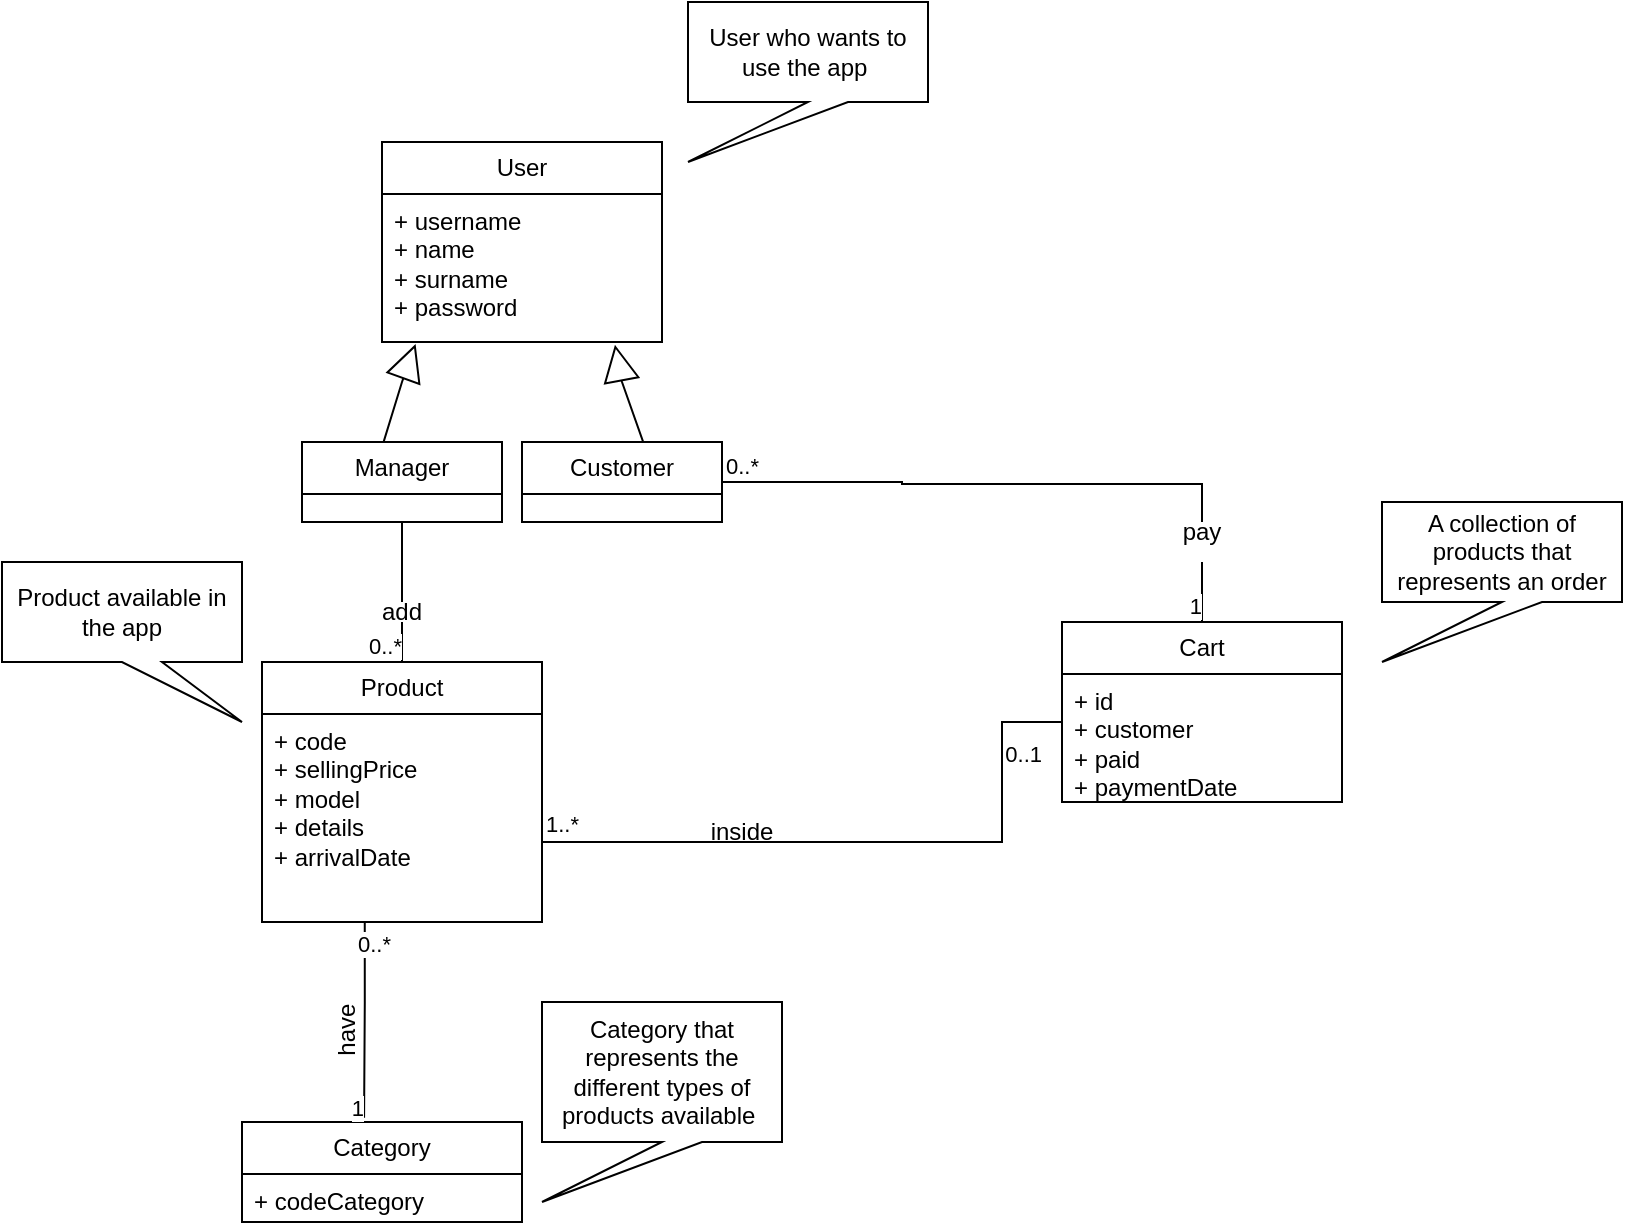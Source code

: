 <mxfile version="24.2.7" type="device">
  <diagram name="Pagina-1" id="eyBh3gkAwmocTufgaqOA">
    <mxGraphModel dx="2020" dy="758" grid="1" gridSize="10" guides="1" tooltips="1" connect="1" arrows="1" fold="1" page="1" pageScale="1" pageWidth="827" pageHeight="1169" math="0" shadow="0">
      <root>
        <mxCell id="0" />
        <mxCell id="1" parent="0" />
        <mxCell id="jbU1tyUAVSinDJjQ-zEJ-10" value="User" style="swimlane;fontStyle=0;childLayout=stackLayout;horizontal=1;startSize=26;fillColor=none;horizontalStack=0;resizeParent=1;resizeParentMax=0;resizeLast=0;collapsible=1;marginBottom=0;whiteSpace=wrap;html=1;" parent="1" vertex="1">
          <mxGeometry x="140" y="80" width="140" height="100" as="geometry" />
        </mxCell>
        <mxCell id="jbU1tyUAVSinDJjQ-zEJ-11" value="+ username&lt;div&gt;+ name&lt;/div&gt;&lt;div&gt;+ surname&lt;/div&gt;&lt;div&gt;+ password&lt;/div&gt;" style="text;strokeColor=none;fillColor=none;align=left;verticalAlign=top;spacingLeft=4;spacingRight=4;overflow=hidden;rotatable=0;points=[[0,0.5],[1,0.5]];portConstraint=eastwest;whiteSpace=wrap;html=1;" parent="jbU1tyUAVSinDJjQ-zEJ-10" vertex="1">
          <mxGeometry y="26" width="140" height="74" as="geometry" />
        </mxCell>
        <mxCell id="jbU1tyUAVSinDJjQ-zEJ-26" value="Customer" style="swimlane;fontStyle=0;childLayout=stackLayout;horizontal=1;startSize=26;fillColor=none;horizontalStack=0;resizeParent=1;resizeParentMax=0;resizeLast=0;collapsible=1;marginBottom=0;whiteSpace=wrap;html=1;" parent="1" vertex="1">
          <mxGeometry x="210" y="230" width="100" height="40" as="geometry" />
        </mxCell>
        <mxCell id="jbU1tyUAVSinDJjQ-zEJ-27" value="Manager" style="swimlane;fontStyle=0;childLayout=stackLayout;horizontal=1;startSize=26;fillColor=none;horizontalStack=0;resizeParent=1;resizeParentMax=0;resizeLast=0;collapsible=1;marginBottom=0;whiteSpace=wrap;html=1;" parent="1" vertex="1">
          <mxGeometry x="100" y="230" width="100" height="40" as="geometry" />
        </mxCell>
        <mxCell id="jbU1tyUAVSinDJjQ-zEJ-35" value="Product" style="swimlane;fontStyle=0;childLayout=stackLayout;horizontal=1;startSize=26;fillColor=none;horizontalStack=0;resizeParent=1;resizeParentMax=0;resizeLast=0;collapsible=1;marginBottom=0;whiteSpace=wrap;html=1;" parent="1" vertex="1">
          <mxGeometry x="80" y="340" width="140" height="130" as="geometry" />
        </mxCell>
        <mxCell id="jbU1tyUAVSinDJjQ-zEJ-36" value="+ code&lt;div&gt;+ sellingPrice&lt;/div&gt;&lt;div&gt;+ model&lt;/div&gt;&lt;div&gt;+ details&lt;/div&gt;&lt;div&gt;+ arrivalDate&lt;/div&gt;" style="text;strokeColor=none;fillColor=none;align=left;verticalAlign=top;spacingLeft=4;spacingRight=4;overflow=hidden;rotatable=0;points=[[0,0.5],[1,0.5]];portConstraint=eastwest;whiteSpace=wrap;html=1;" parent="jbU1tyUAVSinDJjQ-zEJ-35" vertex="1">
          <mxGeometry y="26" width="140" height="104" as="geometry" />
        </mxCell>
        <mxCell id="jbU1tyUAVSinDJjQ-zEJ-37" value="" style="endArrow=block;endSize=16;endFill=0;html=1;rounded=0;exitX=0.407;exitY=0.008;exitDx=0;exitDy=0;exitPerimeter=0;entryX=0.12;entryY=1.014;entryDx=0;entryDy=0;entryPerimeter=0;" parent="1" source="jbU1tyUAVSinDJjQ-zEJ-27" target="jbU1tyUAVSinDJjQ-zEJ-11" edge="1">
          <mxGeometry width="160" relative="1" as="geometry">
            <mxPoint x="140" y="200.23" as="sourcePoint" />
            <mxPoint x="230" y="200.0" as="targetPoint" />
            <Array as="points">
              <mxPoint x="150" y="200.0" />
            </Array>
          </mxGeometry>
        </mxCell>
        <mxCell id="jbU1tyUAVSinDJjQ-zEJ-38" value="" style="endArrow=block;endSize=16;endFill=0;html=1;rounded=0;exitX=0.607;exitY=0.007;exitDx=0;exitDy=0;exitPerimeter=0;entryX=0.832;entryY=1.019;entryDx=0;entryDy=0;entryPerimeter=0;" parent="1" source="jbU1tyUAVSinDJjQ-zEJ-26" target="jbU1tyUAVSinDJjQ-zEJ-11" edge="1">
          <mxGeometry width="160" relative="1" as="geometry">
            <mxPoint x="250" y="230" as="sourcePoint" />
            <mxPoint x="267" y="181" as="targetPoint" />
            <Array as="points">
              <mxPoint x="260" y="200" />
            </Array>
          </mxGeometry>
        </mxCell>
        <mxCell id="jbU1tyUAVSinDJjQ-zEJ-40" value="" style="endArrow=none;html=1;edgeStyle=orthogonalEdgeStyle;rounded=0;exitX=0.5;exitY=1;exitDx=0;exitDy=0;entryX=0.5;entryY=0;entryDx=0;entryDy=0;" parent="1" source="jbU1tyUAVSinDJjQ-zEJ-43" target="jbU1tyUAVSinDJjQ-zEJ-35" edge="1">
          <mxGeometry relative="1" as="geometry">
            <mxPoint x="280" y="360" as="sourcePoint" />
            <mxPoint x="440" y="360" as="targetPoint" />
          </mxGeometry>
        </mxCell>
        <mxCell id="jbU1tyUAVSinDJjQ-zEJ-42" value="0..*" style="edgeLabel;resizable=0;html=1;align=right;verticalAlign=bottom;" parent="jbU1tyUAVSinDJjQ-zEJ-40" connectable="0" vertex="1">
          <mxGeometry x="1" relative="1" as="geometry" />
        </mxCell>
        <mxCell id="jbU1tyUAVSinDJjQ-zEJ-50" value="" style="endArrow=none;html=1;edgeStyle=orthogonalEdgeStyle;rounded=0;exitX=0.5;exitY=1;exitDx=0;exitDy=0;entryX=0.5;entryY=0;entryDx=0;entryDy=0;" parent="1" source="jbU1tyUAVSinDJjQ-zEJ-27" target="jbU1tyUAVSinDJjQ-zEJ-43" edge="1">
          <mxGeometry relative="1" as="geometry">
            <mxPoint x="150" y="270" as="sourcePoint" />
            <mxPoint x="150" y="340" as="targetPoint" />
          </mxGeometry>
        </mxCell>
        <mxCell id="jbU1tyUAVSinDJjQ-zEJ-43" value="add" style="text;html=1;align=center;verticalAlign=middle;whiteSpace=wrap;rounded=0;rotation=0;" parent="1" vertex="1">
          <mxGeometry x="135" y="310" width="30" height="10" as="geometry" />
        </mxCell>
        <mxCell id="jbU1tyUAVSinDJjQ-zEJ-65" value="Cart" style="swimlane;fontStyle=0;childLayout=stackLayout;horizontal=1;startSize=26;fillColor=none;horizontalStack=0;resizeParent=1;resizeParentMax=0;resizeLast=0;collapsible=1;marginBottom=0;whiteSpace=wrap;html=1;" parent="1" vertex="1">
          <mxGeometry x="480" y="320" width="140" height="90" as="geometry" />
        </mxCell>
        <mxCell id="jbU1tyUAVSinDJjQ-zEJ-66" value="+ id&lt;div&gt;+ customer&lt;/div&gt;&lt;div&gt;+ paid&lt;/div&gt;&lt;div&gt;+ paymentDate&lt;/div&gt;" style="text;strokeColor=none;fillColor=none;align=left;verticalAlign=top;spacingLeft=4;spacingRight=4;overflow=hidden;rotatable=0;points=[[0,0.5],[1,0.5]];portConstraint=eastwest;whiteSpace=wrap;html=1;" parent="jbU1tyUAVSinDJjQ-zEJ-65" vertex="1">
          <mxGeometry y="26" width="140" height="64" as="geometry" />
        </mxCell>
        <mxCell id="jbU1tyUAVSinDJjQ-zEJ-67" value="" style="endArrow=none;html=1;edgeStyle=orthogonalEdgeStyle;rounded=0;entryX=0;entryY=0.762;entryDx=0;entryDy=0;entryPerimeter=0;" parent="1" target="jbU1tyUAVSinDJjQ-zEJ-66" edge="1">
          <mxGeometry relative="1" as="geometry">
            <mxPoint x="220" y="404.67" as="sourcePoint" />
            <mxPoint x="550" y="370" as="targetPoint" />
            <Array as="points">
              <mxPoint x="220" y="430" />
              <mxPoint x="450" y="430" />
              <mxPoint x="450" y="370" />
            </Array>
          </mxGeometry>
        </mxCell>
        <mxCell id="jbU1tyUAVSinDJjQ-zEJ-68" value="1..*" style="edgeLabel;resizable=0;html=1;align=left;verticalAlign=bottom;" parent="jbU1tyUAVSinDJjQ-zEJ-67" connectable="0" vertex="1">
          <mxGeometry x="-1" relative="1" as="geometry">
            <mxPoint y="25" as="offset" />
          </mxGeometry>
        </mxCell>
        <mxCell id="jbU1tyUAVSinDJjQ-zEJ-69" value="0..1" style="edgeLabel;resizable=0;html=1;align=right;verticalAlign=bottom;" parent="jbU1tyUAVSinDJjQ-zEJ-67" connectable="0" vertex="1">
          <mxGeometry x="1" relative="1" as="geometry">
            <mxPoint x="-10" as="offset" />
          </mxGeometry>
        </mxCell>
        <mxCell id="jbU1tyUAVSinDJjQ-zEJ-72" value="" style="endArrow=none;html=1;edgeStyle=orthogonalEdgeStyle;rounded=0;entryX=0.5;entryY=0;entryDx=0;entryDy=0;" parent="1" target="jbU1tyUAVSinDJjQ-zEJ-65" edge="1">
          <mxGeometry relative="1" as="geometry">
            <mxPoint x="550" y="290" as="sourcePoint" />
            <mxPoint x="460" y="140" as="targetPoint" />
            <Array as="points">
              <mxPoint x="550" y="320" />
              <mxPoint x="550" y="320" />
            </Array>
          </mxGeometry>
        </mxCell>
        <mxCell id="jbU1tyUAVSinDJjQ-zEJ-74" value="1" style="edgeLabel;resizable=0;html=1;align=right;verticalAlign=bottom;" parent="jbU1tyUAVSinDJjQ-zEJ-72" connectable="0" vertex="1">
          <mxGeometry x="1" relative="1" as="geometry" />
        </mxCell>
        <mxCell id="jbU1tyUAVSinDJjQ-zEJ-76" value="" style="endArrow=none;html=1;edgeStyle=orthogonalEdgeStyle;rounded=0;" parent="1" edge="1">
          <mxGeometry relative="1" as="geometry">
            <mxPoint x="310" y="250" as="sourcePoint" />
            <mxPoint x="550" y="270" as="targetPoint" />
            <Array as="points">
              <mxPoint x="400" y="250" />
              <mxPoint x="580" y="251" />
            </Array>
          </mxGeometry>
        </mxCell>
        <mxCell id="jbU1tyUAVSinDJjQ-zEJ-77" value="0..*" style="edgeLabel;resizable=0;html=1;align=left;verticalAlign=bottom;" parent="jbU1tyUAVSinDJjQ-zEJ-76" connectable="0" vertex="1">
          <mxGeometry x="-1" relative="1" as="geometry" />
        </mxCell>
        <mxCell id="jbU1tyUAVSinDJjQ-zEJ-75" value="pay" style="text;html=1;align=center;verticalAlign=middle;whiteSpace=wrap;rounded=0;" parent="1" vertex="1">
          <mxGeometry x="520" y="260" width="60" height="30" as="geometry" />
        </mxCell>
        <mxCell id="jbU1tyUAVSinDJjQ-zEJ-92" value="inside" style="text;html=1;align=center;verticalAlign=middle;whiteSpace=wrap;rounded=0;" parent="1" vertex="1">
          <mxGeometry x="290" y="410" width="60" height="30" as="geometry" />
        </mxCell>
        <mxCell id="jbU1tyUAVSinDJjQ-zEJ-97" value="Category" style="swimlane;fontStyle=0;childLayout=stackLayout;horizontal=1;startSize=26;fillColor=none;horizontalStack=0;resizeParent=1;resizeParentMax=0;resizeLast=0;collapsible=1;marginBottom=0;whiteSpace=wrap;html=1;" parent="1" vertex="1">
          <mxGeometry x="70" y="570" width="140" height="50" as="geometry" />
        </mxCell>
        <mxCell id="jbU1tyUAVSinDJjQ-zEJ-98" value="+ codeCategory" style="text;strokeColor=none;fillColor=none;align=left;verticalAlign=top;spacingLeft=4;spacingRight=4;overflow=hidden;rotatable=0;points=[[0,0.5],[1,0.5]];portConstraint=eastwest;whiteSpace=wrap;html=1;" parent="jbU1tyUAVSinDJjQ-zEJ-97" vertex="1">
          <mxGeometry y="26" width="140" height="24" as="geometry" />
        </mxCell>
        <mxCell id="jbU1tyUAVSinDJjQ-zEJ-99" value="" style="endArrow=none;html=1;edgeStyle=orthogonalEdgeStyle;rounded=0;entryX=0.436;entryY=-0.042;entryDx=0;entryDy=0;entryPerimeter=0;exitX=0.367;exitY=0.997;exitDx=0;exitDy=0;exitPerimeter=0;" parent="1" source="jbU1tyUAVSinDJjQ-zEJ-36" target="jbU1tyUAVSinDJjQ-zEJ-97" edge="1">
          <mxGeometry relative="1" as="geometry">
            <mxPoint x="131" y="472" as="sourcePoint" />
            <mxPoint x="270" y="510" as="targetPoint" />
            <Array as="points">
              <mxPoint x="131" y="510" />
              <mxPoint x="131" y="510" />
            </Array>
          </mxGeometry>
        </mxCell>
        <mxCell id="jbU1tyUAVSinDJjQ-zEJ-100" value="0..*" style="edgeLabel;resizable=0;html=1;align=left;verticalAlign=bottom;" parent="jbU1tyUAVSinDJjQ-zEJ-99" connectable="0" vertex="1">
          <mxGeometry x="-1" relative="1" as="geometry">
            <mxPoint x="-5" y="20" as="offset" />
          </mxGeometry>
        </mxCell>
        <mxCell id="jbU1tyUAVSinDJjQ-zEJ-101" value="1" style="edgeLabel;resizable=0;html=1;align=right;verticalAlign=bottom;" parent="jbU1tyUAVSinDJjQ-zEJ-99" connectable="0" vertex="1">
          <mxGeometry x="1" relative="1" as="geometry">
            <mxPoint y="4" as="offset" />
          </mxGeometry>
        </mxCell>
        <mxCell id="jbU1tyUAVSinDJjQ-zEJ-102" value="User who wants to use the app&amp;nbsp;" style="shape=callout;whiteSpace=wrap;html=1;perimeter=calloutPerimeter;position2=0;" parent="1" vertex="1">
          <mxGeometry x="293" y="10" width="120" height="80" as="geometry" />
        </mxCell>
        <mxCell id="jbU1tyUAVSinDJjQ-zEJ-103" value="Product available in the app" style="shape=callout;whiteSpace=wrap;html=1;perimeter=calloutPerimeter;position2=1;" parent="1" vertex="1">
          <mxGeometry x="-50" y="290" width="120" height="80" as="geometry" />
        </mxCell>
        <mxCell id="jbU1tyUAVSinDJjQ-zEJ-104" value="A collection of products that represents an order" style="shape=callout;whiteSpace=wrap;html=1;perimeter=calloutPerimeter;position2=0;" parent="1" vertex="1">
          <mxGeometry x="640" y="260" width="120" height="80" as="geometry" />
        </mxCell>
        <mxCell id="jbU1tyUAVSinDJjQ-zEJ-106" value="Category that represents the different types of products available&amp;nbsp;" style="shape=callout;whiteSpace=wrap;html=1;perimeter=calloutPerimeter;position2=0;" parent="1" vertex="1">
          <mxGeometry x="220" y="510" width="120" height="100" as="geometry" />
        </mxCell>
        <mxCell id="jbU1tyUAVSinDJjQ-zEJ-107" value="have" style="text;html=1;align=center;verticalAlign=middle;whiteSpace=wrap;rounded=0;rotation=-90;" parent="1" vertex="1">
          <mxGeometry x="105" y="520" width="35" height="7.69" as="geometry" />
        </mxCell>
      </root>
    </mxGraphModel>
  </diagram>
</mxfile>
